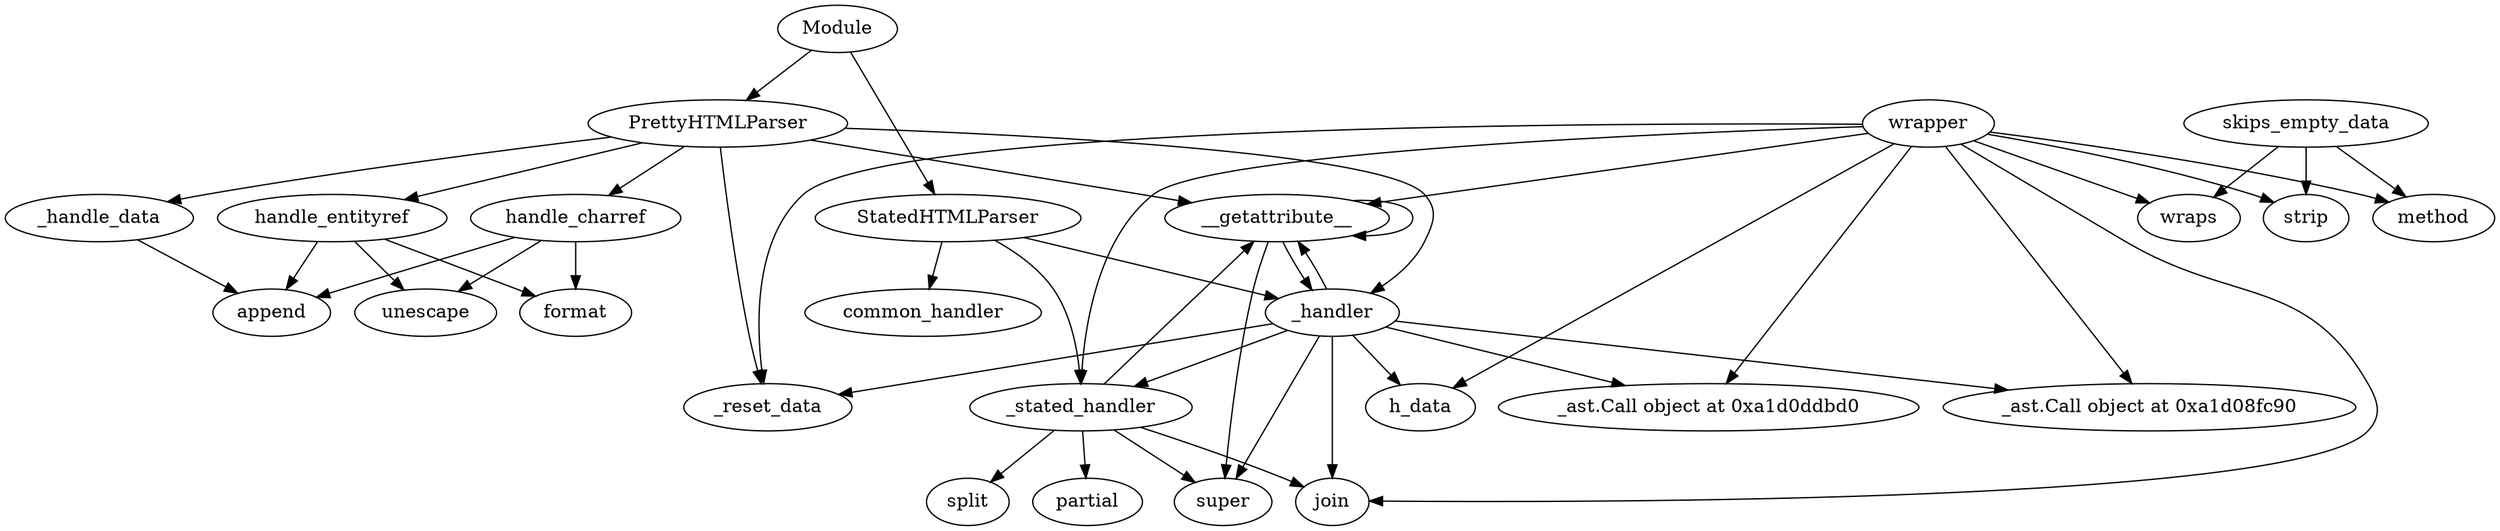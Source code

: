 digraph  {
__getattribute__;
super;
_handler;
_handle_data;
append;
wrapper;
h_data;
join;
_reset_data;
<_ast.Call object at 0xa1d0ddbd0>;
handle_charref;
unescape;
format;
handle_entityref;
common_handler;
_stated_handler;
split;
partial;
<_ast.Call object at 0xa1d08fc90>;
strip;
method;
wraps;
skips_empty_data;
Module;
PrettyHTMLParser;
StatedHTMLParser;
__getattribute__ -> __getattribute__;
__getattribute__ -> super;
__getattribute__ -> _handler;
_handler -> super;
_handler -> __getattribute__;
_handler -> h_data;
_handler -> join;
_handler -> _reset_data;
_handler -> <_ast.Call object at 0xa1d0ddbd0>;
_handler -> _stated_handler;
_handler -> <_ast.Call object at 0xa1d08fc90>;
_handle_data -> append;
wrapper -> __getattribute__;
wrapper -> h_data;
wrapper -> join;
wrapper -> _reset_data;
wrapper -> <_ast.Call object at 0xa1d0ddbd0>;
wrapper -> _stated_handler;
wrapper -> <_ast.Call object at 0xa1d08fc90>;
wrapper -> strip;
wrapper -> method;
wrapper -> wraps;
handle_charref -> unescape;
handle_charref -> format;
handle_charref -> append;
handle_entityref -> unescape;
handle_entityref -> format;
handle_entityref -> append;
_stated_handler -> split;
_stated_handler -> join;
_stated_handler -> __getattribute__;
_stated_handler -> super;
_stated_handler -> partial;
skips_empty_data -> strip;
skips_empty_data -> method;
skips_empty_data -> wraps;
Module -> PrettyHTMLParser;
Module -> StatedHTMLParser;
PrettyHTMLParser -> __getattribute__;
PrettyHTMLParser -> _handle_data;
PrettyHTMLParser -> _handler;
PrettyHTMLParser -> _reset_data;
PrettyHTMLParser -> handle_charref;
PrettyHTMLParser -> handle_entityref;
StatedHTMLParser -> common_handler;
StatedHTMLParser -> _stated_handler;
StatedHTMLParser -> _handler;
}
